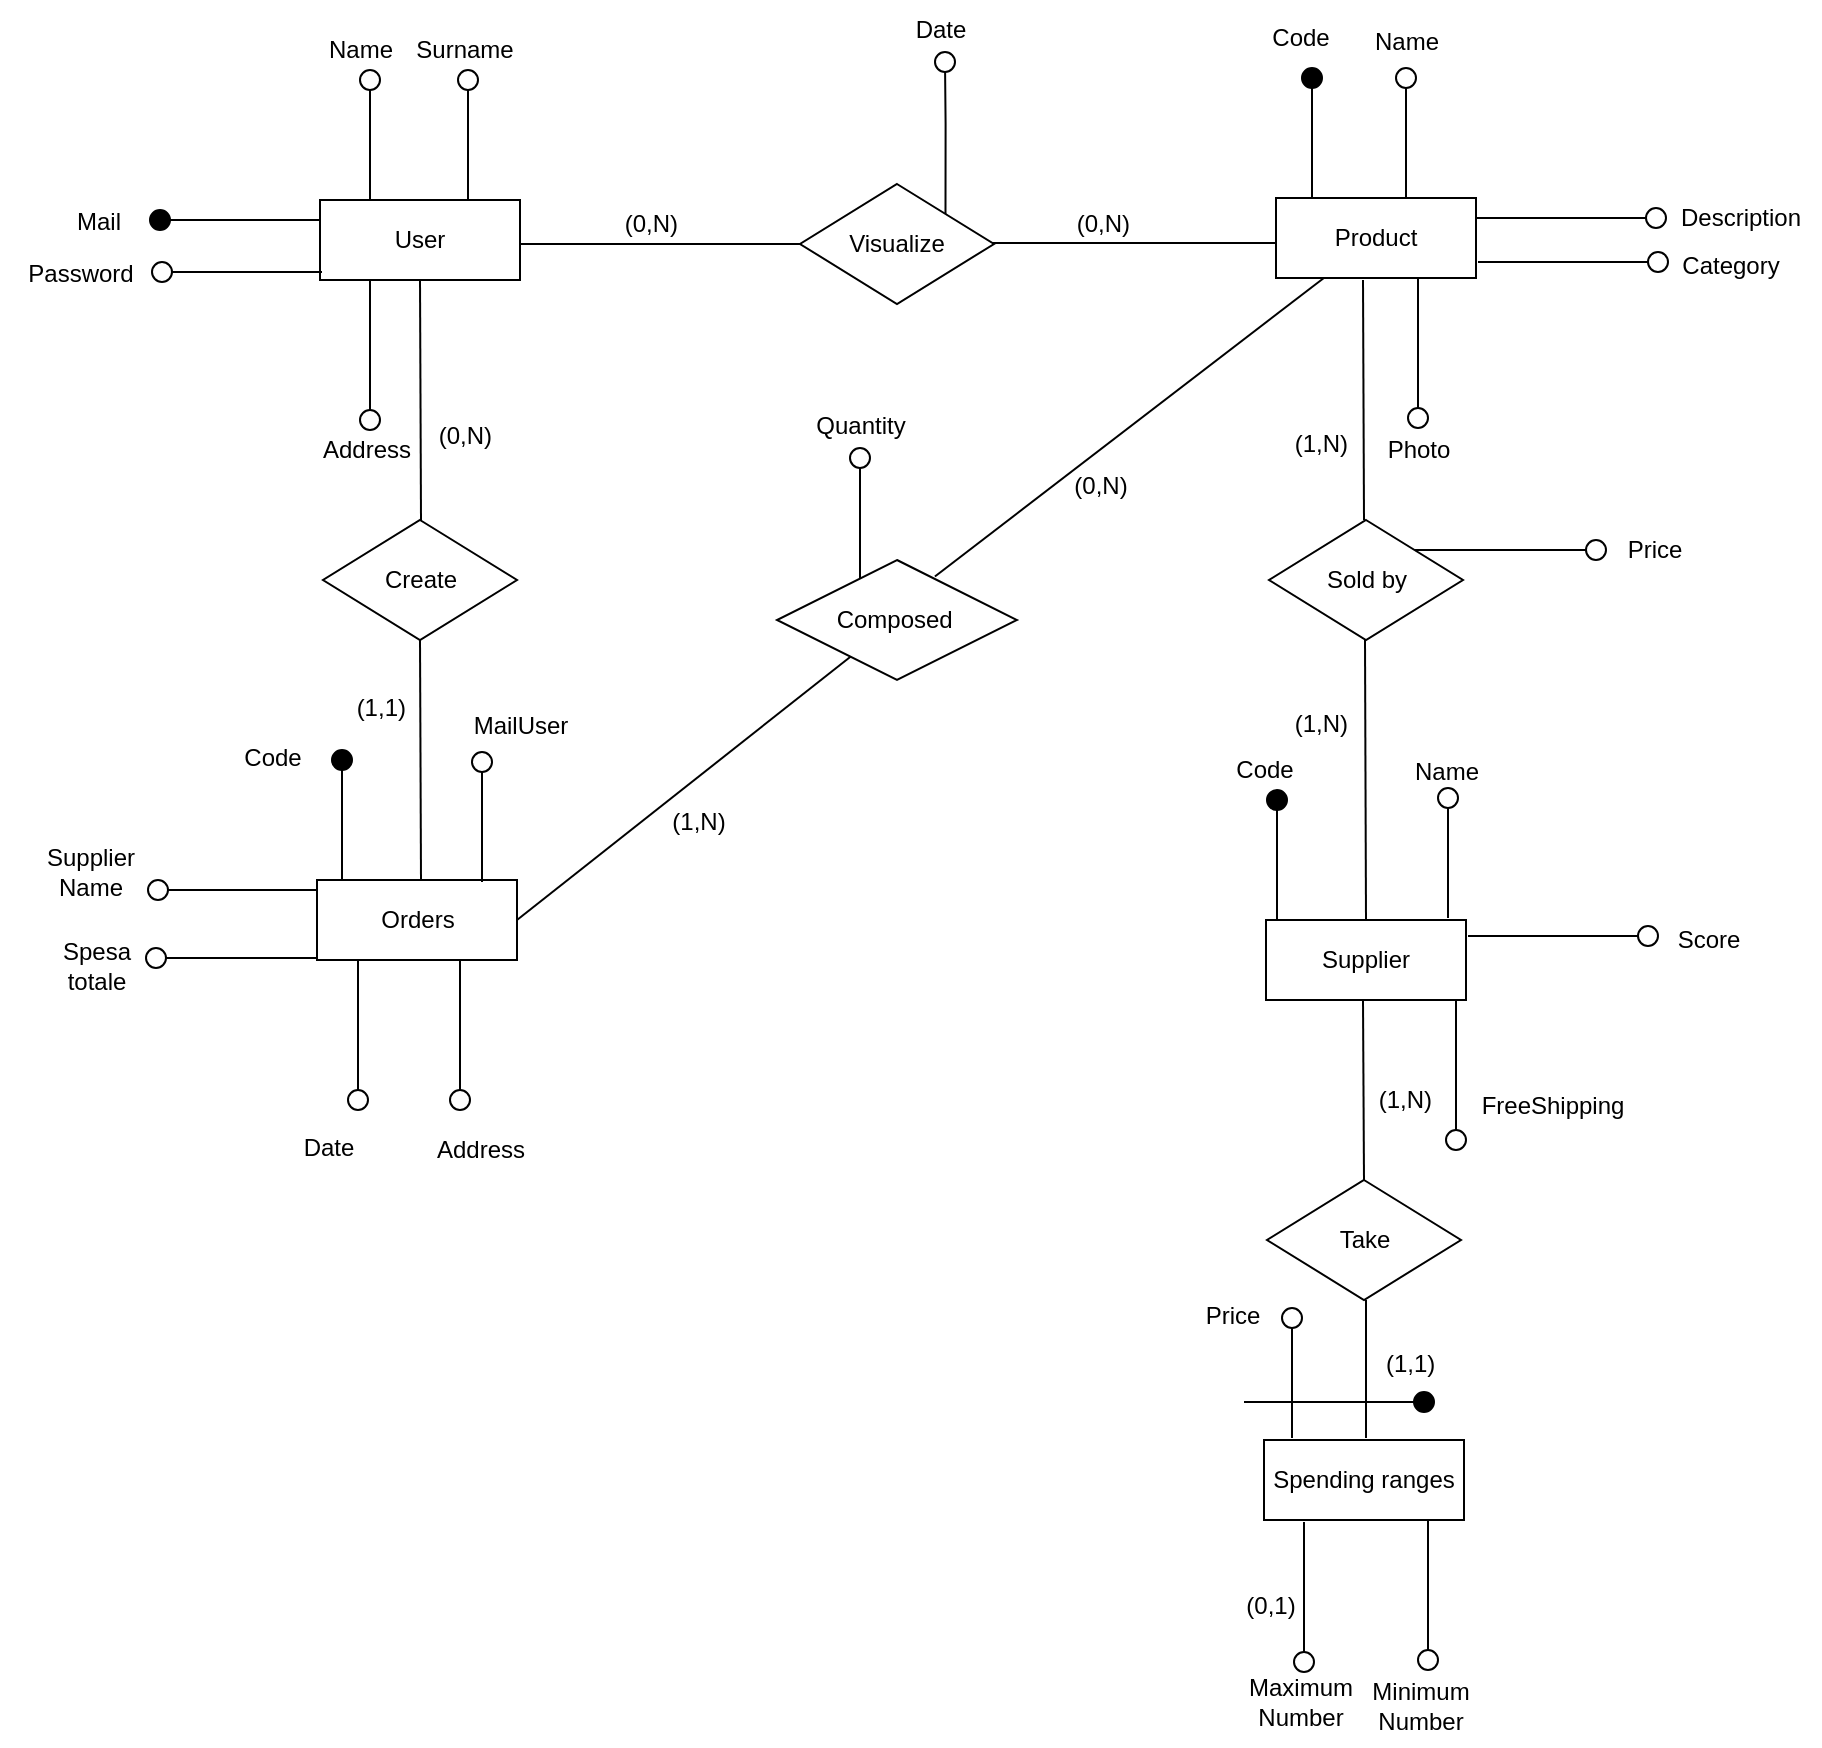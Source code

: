 <mxfile version="21.6.2" type="device">
  <diagram name="Pagina-1" id="zqnnbeS3VIEL0A12_Vb1">
    <mxGraphModel dx="1877" dy="577" grid="1" gridSize="10" guides="1" tooltips="1" connect="1" arrows="1" fold="1" page="1" pageScale="1" pageWidth="827" pageHeight="1169" math="0" shadow="0">
      <root>
        <mxCell id="0" />
        <mxCell id="1" parent="0" />
        <mxCell id="BwX1vq0lGWTnCHXV-Kp8-11" style="edgeStyle=orthogonalEdgeStyle;rounded=0;orthogonalLoop=1;jettySize=auto;html=1;exitX=0.25;exitY=0;exitDx=0;exitDy=0;endArrow=oval;endFill=0;endSize=10;" parent="1" source="BwX1vq0lGWTnCHXV-Kp8-9" edge="1">
          <mxGeometry relative="1" as="geometry">
            <mxPoint x="155" y="100" as="targetPoint" />
          </mxGeometry>
        </mxCell>
        <mxCell id="BwX1vq0lGWTnCHXV-Kp8-23" style="edgeStyle=orthogonalEdgeStyle;rounded=0;orthogonalLoop=1;jettySize=auto;html=1;exitX=0;exitY=0.25;exitDx=0;exitDy=0;endArrow=oval;endFill=1;endSize=10;" parent="1" source="BwX1vq0lGWTnCHXV-Kp8-9" edge="1">
          <mxGeometry relative="1" as="geometry">
            <mxPoint x="50" y="170" as="targetPoint" />
          </mxGeometry>
        </mxCell>
        <mxCell id="BwX1vq0lGWTnCHXV-Kp8-31" style="edgeStyle=orthogonalEdgeStyle;rounded=0;orthogonalLoop=1;jettySize=auto;html=1;exitX=0.25;exitY=1;exitDx=0;exitDy=0;endArrow=oval;endFill=0;endSize=10;" parent="1" source="BwX1vq0lGWTnCHXV-Kp8-9" edge="1">
          <mxGeometry relative="1" as="geometry">
            <mxPoint x="155" y="270" as="targetPoint" />
          </mxGeometry>
        </mxCell>
        <mxCell id="BwX1vq0lGWTnCHXV-Kp8-9" value="User" style="whiteSpace=wrap;html=1;align=center;" parent="1" vertex="1">
          <mxGeometry x="130" y="160" width="100" height="40" as="geometry" />
        </mxCell>
        <mxCell id="BwX1vq0lGWTnCHXV-Kp8-12" value="Name" style="text;html=1;align=center;verticalAlign=middle;resizable=0;points=[];autosize=1;strokeColor=none;fillColor=none;" parent="1" vertex="1">
          <mxGeometry x="120" y="70" width="60" height="30" as="geometry" />
        </mxCell>
        <mxCell id="BwX1vq0lGWTnCHXV-Kp8-19" style="edgeStyle=orthogonalEdgeStyle;rounded=0;orthogonalLoop=1;jettySize=auto;html=1;exitX=0.25;exitY=0;exitDx=0;exitDy=0;endArrow=oval;endFill=0;endSize=10;" parent="1" edge="1">
          <mxGeometry relative="1" as="geometry">
            <mxPoint x="204" y="160" as="sourcePoint" />
            <mxPoint x="204" y="100" as="targetPoint" />
          </mxGeometry>
        </mxCell>
        <mxCell id="BwX1vq0lGWTnCHXV-Kp8-20" value="Surname" style="text;html=1;align=center;verticalAlign=middle;resizable=0;points=[];autosize=1;strokeColor=none;fillColor=none;" parent="1" vertex="1">
          <mxGeometry x="167" y="70" width="70" height="30" as="geometry" />
        </mxCell>
        <mxCell id="BwX1vq0lGWTnCHXV-Kp8-24" style="edgeStyle=orthogonalEdgeStyle;rounded=0;orthogonalLoop=1;jettySize=auto;html=1;exitX=0;exitY=0.25;exitDx=0;exitDy=0;endArrow=oval;endFill=0;endSize=10;" parent="1" edge="1">
          <mxGeometry relative="1" as="geometry">
            <mxPoint x="131" y="196" as="sourcePoint" />
            <mxPoint x="51" y="196" as="targetPoint" />
          </mxGeometry>
        </mxCell>
        <mxCell id="BwX1vq0lGWTnCHXV-Kp8-25" value="Mail" style="text;html=1;align=center;verticalAlign=middle;resizable=0;points=[];autosize=1;strokeColor=none;fillColor=none;" parent="1" vertex="1">
          <mxGeometry x="-6" y="156" width="50" height="30" as="geometry" />
        </mxCell>
        <mxCell id="BwX1vq0lGWTnCHXV-Kp8-26" value="Password" style="text;html=1;align=center;verticalAlign=middle;resizable=0;points=[];autosize=1;strokeColor=none;fillColor=none;" parent="1" vertex="1">
          <mxGeometry x="-30" y="182" width="80" height="30" as="geometry" />
        </mxCell>
        <mxCell id="BwX1vq0lGWTnCHXV-Kp8-32" value="Address" style="text;html=1;align=center;verticalAlign=middle;resizable=0;points=[];autosize=1;strokeColor=none;fillColor=none;" parent="1" vertex="1">
          <mxGeometry x="118" y="270" width="70" height="30" as="geometry" />
        </mxCell>
        <mxCell id="BwX1vq0lGWTnCHXV-Kp8-40" style="edgeStyle=orthogonalEdgeStyle;rounded=0;orthogonalLoop=1;jettySize=auto;html=1;exitX=1;exitY=0.25;exitDx=0;exitDy=0;endSize=10;endArrow=oval;endFill=0;" parent="1" source="BwX1vq0lGWTnCHXV-Kp8-33" edge="1">
          <mxGeometry relative="1" as="geometry">
            <mxPoint x="798" y="169" as="targetPoint" />
          </mxGeometry>
        </mxCell>
        <mxCell id="BwX1vq0lGWTnCHXV-Kp8-33" value="Product" style="whiteSpace=wrap;html=1;align=center;" parent="1" vertex="1">
          <mxGeometry x="608" y="159" width="100" height="40" as="geometry" />
        </mxCell>
        <mxCell id="BwX1vq0lGWTnCHXV-Kp8-35" style="edgeStyle=orthogonalEdgeStyle;rounded=0;orthogonalLoop=1;jettySize=auto;html=1;exitX=0.25;exitY=0;exitDx=0;exitDy=0;endArrow=oval;endFill=1;endSize=10;" parent="1" edge="1">
          <mxGeometry relative="1" as="geometry">
            <mxPoint x="626" y="159" as="sourcePoint" />
            <mxPoint x="626" y="99" as="targetPoint" />
          </mxGeometry>
        </mxCell>
        <mxCell id="BwX1vq0lGWTnCHXV-Kp8-36" value="Code" style="text;html=1;align=center;verticalAlign=middle;resizable=0;points=[];autosize=1;strokeColor=none;fillColor=none;" parent="1" vertex="1">
          <mxGeometry x="595" y="64" width="50" height="30" as="geometry" />
        </mxCell>
        <mxCell id="BwX1vq0lGWTnCHXV-Kp8-37" style="edgeStyle=orthogonalEdgeStyle;rounded=0;orthogonalLoop=1;jettySize=auto;html=1;exitX=0.25;exitY=0;exitDx=0;exitDy=0;endArrow=oval;endFill=0;endSize=10;" parent="1" edge="1">
          <mxGeometry relative="1" as="geometry">
            <mxPoint x="673" y="159" as="sourcePoint" />
            <mxPoint x="673" y="99" as="targetPoint" />
          </mxGeometry>
        </mxCell>
        <mxCell id="BwX1vq0lGWTnCHXV-Kp8-38" value="Name" style="text;html=1;align=center;verticalAlign=middle;resizable=0;points=[];autosize=1;strokeColor=none;fillColor=none;" parent="1" vertex="1">
          <mxGeometry x="643" y="66" width="60" height="30" as="geometry" />
        </mxCell>
        <mxCell id="BwX1vq0lGWTnCHXV-Kp8-41" value="Description" style="text;html=1;align=center;verticalAlign=middle;resizable=0;points=[];autosize=1;strokeColor=none;fillColor=none;" parent="1" vertex="1">
          <mxGeometry x="800" y="154" width="80" height="30" as="geometry" />
        </mxCell>
        <mxCell id="BwX1vq0lGWTnCHXV-Kp8-42" style="edgeStyle=orthogonalEdgeStyle;rounded=0;orthogonalLoop=1;jettySize=auto;html=1;exitX=1;exitY=0.25;exitDx=0;exitDy=0;endSize=10;endArrow=oval;endFill=0;" parent="1" edge="1">
          <mxGeometry relative="1" as="geometry">
            <mxPoint x="709" y="191" as="sourcePoint" />
            <mxPoint x="799" y="191" as="targetPoint" />
          </mxGeometry>
        </mxCell>
        <mxCell id="BwX1vq0lGWTnCHXV-Kp8-43" value="Category" style="text;html=1;align=center;verticalAlign=middle;resizable=0;points=[];autosize=1;strokeColor=none;fillColor=none;" parent="1" vertex="1">
          <mxGeometry x="800" y="178" width="70" height="30" as="geometry" />
        </mxCell>
        <mxCell id="BwX1vq0lGWTnCHXV-Kp8-44" style="edgeStyle=orthogonalEdgeStyle;rounded=0;orthogonalLoop=1;jettySize=auto;html=1;exitX=0.25;exitY=1;exitDx=0;exitDy=0;endArrow=oval;endFill=0;endSize=10;" parent="1" edge="1">
          <mxGeometry relative="1" as="geometry">
            <mxPoint x="679" y="199" as="sourcePoint" />
            <mxPoint x="679" y="269" as="targetPoint" />
          </mxGeometry>
        </mxCell>
        <mxCell id="BwX1vq0lGWTnCHXV-Kp8-45" value="Photo" style="text;html=1;align=center;verticalAlign=middle;resizable=0;points=[];autosize=1;strokeColor=none;fillColor=none;" parent="1" vertex="1">
          <mxGeometry x="654" y="270" width="50" height="30" as="geometry" />
        </mxCell>
        <mxCell id="BwX1vq0lGWTnCHXV-Kp8-46" value="Supplier" style="whiteSpace=wrap;html=1;align=center;" parent="1" vertex="1">
          <mxGeometry x="603" y="520" width="100" height="40" as="geometry" />
        </mxCell>
        <mxCell id="BwX1vq0lGWTnCHXV-Kp8-47" style="edgeStyle=orthogonalEdgeStyle;rounded=0;orthogonalLoop=1;jettySize=auto;html=1;exitX=0.25;exitY=0;exitDx=0;exitDy=0;endArrow=oval;endFill=1;endSize=10;" parent="1" edge="1">
          <mxGeometry relative="1" as="geometry">
            <mxPoint x="608.5" y="520" as="sourcePoint" />
            <mxPoint x="608.5" y="460" as="targetPoint" />
          </mxGeometry>
        </mxCell>
        <mxCell id="BwX1vq0lGWTnCHXV-Kp8-48" value="Code" style="text;html=1;align=center;verticalAlign=middle;resizable=0;points=[];autosize=1;strokeColor=none;fillColor=none;" parent="1" vertex="1">
          <mxGeometry x="577" y="430" width="50" height="30" as="geometry" />
        </mxCell>
        <mxCell id="BwX1vq0lGWTnCHXV-Kp8-50" style="edgeStyle=orthogonalEdgeStyle;rounded=0;orthogonalLoop=1;jettySize=auto;html=1;exitX=0.25;exitY=0;exitDx=0;exitDy=0;endArrow=oval;endFill=0;endSize=10;" parent="1" edge="1">
          <mxGeometry relative="1" as="geometry">
            <mxPoint x="694" y="519" as="sourcePoint" />
            <mxPoint x="694" y="459" as="targetPoint" />
          </mxGeometry>
        </mxCell>
        <mxCell id="BwX1vq0lGWTnCHXV-Kp8-51" value="Name" style="text;html=1;align=center;verticalAlign=middle;resizable=0;points=[];autosize=1;strokeColor=none;fillColor=none;" parent="1" vertex="1">
          <mxGeometry x="663" y="431" width="60" height="30" as="geometry" />
        </mxCell>
        <mxCell id="BwX1vq0lGWTnCHXV-Kp8-52" style="edgeStyle=orthogonalEdgeStyle;rounded=0;orthogonalLoop=1;jettySize=auto;html=1;exitX=1;exitY=0.25;exitDx=0;exitDy=0;endSize=10;endArrow=oval;endFill=0;" parent="1" edge="1">
          <mxGeometry relative="1" as="geometry">
            <mxPoint x="704" y="528" as="sourcePoint" />
            <mxPoint x="794" y="528" as="targetPoint" />
          </mxGeometry>
        </mxCell>
        <mxCell id="BwX1vq0lGWTnCHXV-Kp8-53" value="Score" style="text;html=1;align=center;verticalAlign=middle;resizable=0;points=[];autosize=1;strokeColor=none;fillColor=none;" parent="1" vertex="1">
          <mxGeometry x="799" y="515" width="50" height="30" as="geometry" />
        </mxCell>
        <mxCell id="BwX1vq0lGWTnCHXV-Kp8-54" value="Spending ranges" style="whiteSpace=wrap;html=1;align=center;" parent="1" vertex="1">
          <mxGeometry x="602" y="780" width="100" height="40" as="geometry" />
        </mxCell>
        <mxCell id="BwX1vq0lGWTnCHXV-Kp8-57" value="Take" style="shape=rhombus;perimeter=rhombusPerimeter;whiteSpace=wrap;html=1;align=center;" parent="1" vertex="1">
          <mxGeometry x="603.5" y="650" width="97" height="60" as="geometry" />
        </mxCell>
        <mxCell id="BwX1vq0lGWTnCHXV-Kp8-58" value="" style="endArrow=none;html=1;rounded=0;exitX=0.5;exitY=0;exitDx=0;exitDy=0;" parent="1" source="BwX1vq0lGWTnCHXV-Kp8-57" edge="1">
          <mxGeometry relative="1" as="geometry">
            <mxPoint x="650" y="650" as="sourcePoint" />
            <mxPoint x="651.5" y="560" as="targetPoint" />
            <Array as="points" />
          </mxGeometry>
        </mxCell>
        <mxCell id="BwX1vq0lGWTnCHXV-Kp8-60" value="(1,N)" style="resizable=0;html=1;whiteSpace=wrap;align=right;verticalAlign=bottom;" parent="BwX1vq0lGWTnCHXV-Kp8-58" connectable="0" vertex="1">
          <mxGeometry x="1" relative="1" as="geometry">
            <mxPoint x="36" y="58" as="offset" />
          </mxGeometry>
        </mxCell>
        <mxCell id="BwX1vq0lGWTnCHXV-Kp8-62" value="" style="endArrow=none;html=1;rounded=0;exitX=0.5;exitY=0;exitDx=0;exitDy=0;" parent="1" edge="1">
          <mxGeometry relative="1" as="geometry">
            <mxPoint x="653" y="779" as="sourcePoint" />
            <mxPoint x="653" y="710" as="targetPoint" />
            <Array as="points" />
          </mxGeometry>
        </mxCell>
        <mxCell id="BwX1vq0lGWTnCHXV-Kp8-63" value="(1,1)" style="resizable=0;html=1;whiteSpace=wrap;align=left;verticalAlign=bottom;" parent="BwX1vq0lGWTnCHXV-Kp8-62" connectable="0" vertex="1">
          <mxGeometry x="-1" relative="1" as="geometry">
            <mxPoint x="8" y="-29" as="offset" />
          </mxGeometry>
        </mxCell>
        <mxCell id="BwX1vq0lGWTnCHXV-Kp8-65" style="edgeStyle=orthogonalEdgeStyle;rounded=0;orthogonalLoop=1;jettySize=auto;html=1;exitX=0.25;exitY=0;exitDx=0;exitDy=0;endArrow=oval;endFill=0;endSize=10;" parent="1" edge="1">
          <mxGeometry relative="1" as="geometry">
            <mxPoint x="616" y="779" as="sourcePoint" />
            <mxPoint x="616" y="719" as="targetPoint" />
          </mxGeometry>
        </mxCell>
        <mxCell id="BwX1vq0lGWTnCHXV-Kp8-66" value="Price" style="text;html=1;align=center;verticalAlign=middle;resizable=0;points=[];autosize=1;strokeColor=none;fillColor=none;" parent="1" vertex="1">
          <mxGeometry x="561" y="703" width="50" height="30" as="geometry" />
        </mxCell>
        <mxCell id="BwX1vq0lGWTnCHXV-Kp8-67" style="edgeStyle=orthogonalEdgeStyle;rounded=0;orthogonalLoop=1;jettySize=auto;html=1;exitX=1;exitY=0.25;exitDx=0;exitDy=0;endSize=10;endArrow=oval;endFill=1;" parent="1" edge="1">
          <mxGeometry relative="1" as="geometry">
            <mxPoint x="592" y="761" as="sourcePoint" />
            <mxPoint x="682" y="761" as="targetPoint" />
          </mxGeometry>
        </mxCell>
        <mxCell id="BwX1vq0lGWTnCHXV-Kp8-68" style="edgeStyle=orthogonalEdgeStyle;rounded=0;orthogonalLoop=1;jettySize=auto;html=1;exitX=0.25;exitY=1;exitDx=0;exitDy=0;endArrow=oval;endFill=0;endSize=10;" parent="1" edge="1">
          <mxGeometry relative="1" as="geometry">
            <mxPoint x="684" y="820" as="sourcePoint" />
            <mxPoint x="684" y="890" as="targetPoint" />
          </mxGeometry>
        </mxCell>
        <mxCell id="BwX1vq0lGWTnCHXV-Kp8-69" value="Minimum&lt;br&gt;Number" style="text;html=1;align=center;verticalAlign=middle;resizable=0;points=[];autosize=1;strokeColor=none;fillColor=none;" parent="1" vertex="1">
          <mxGeometry x="645" y="893" width="70" height="40" as="geometry" />
        </mxCell>
        <mxCell id="BwX1vq0lGWTnCHXV-Kp8-70" style="edgeStyle=orthogonalEdgeStyle;rounded=0;orthogonalLoop=1;jettySize=auto;html=1;exitX=0.25;exitY=1;exitDx=0;exitDy=0;endArrow=oval;endFill=0;endSize=10;" parent="1" edge="1">
          <mxGeometry relative="1" as="geometry">
            <mxPoint x="622" y="821" as="sourcePoint" />
            <mxPoint x="622" y="891" as="targetPoint" />
          </mxGeometry>
        </mxCell>
        <mxCell id="BwX1vq0lGWTnCHXV-Kp8-71" value="Maximum&lt;br&gt;Number" style="text;html=1;align=center;verticalAlign=middle;resizable=0;points=[];autosize=1;strokeColor=none;fillColor=none;" parent="1" vertex="1">
          <mxGeometry x="580" y="891" width="80" height="40" as="geometry" />
        </mxCell>
        <mxCell id="BwX1vq0lGWTnCHXV-Kp8-72" value="(0,1)" style="text;html=1;align=center;verticalAlign=middle;resizable=0;points=[];autosize=1;strokeColor=none;fillColor=none;" parent="1" vertex="1">
          <mxGeometry x="580" y="848" width="50" height="30" as="geometry" />
        </mxCell>
        <mxCell id="BwX1vq0lGWTnCHXV-Kp8-73" value="" style="endArrow=none;html=1;rounded=0;" parent="1" edge="1">
          <mxGeometry relative="1" as="geometry">
            <mxPoint x="652" y="320" as="sourcePoint" />
            <mxPoint x="651.5" y="200" as="targetPoint" />
            <Array as="points" />
          </mxGeometry>
        </mxCell>
        <mxCell id="BwX1vq0lGWTnCHXV-Kp8-74" value="(1,N)" style="resizable=0;html=1;whiteSpace=wrap;align=right;verticalAlign=bottom;" parent="BwX1vq0lGWTnCHXV-Kp8-73" connectable="0" vertex="1">
          <mxGeometry x="1" relative="1" as="geometry">
            <mxPoint x="-6" y="90" as="offset" />
          </mxGeometry>
        </mxCell>
        <mxCell id="nYKgVuAD7oTnmm85EfK3-2" style="edgeStyle=orthogonalEdgeStyle;rounded=0;orthogonalLoop=1;jettySize=auto;html=1;exitX=1;exitY=0;exitDx=0;exitDy=0;endSize=10;endArrow=oval;endFill=0;" parent="1" source="BwX1vq0lGWTnCHXV-Kp8-75" edge="1">
          <mxGeometry relative="1" as="geometry">
            <mxPoint x="768" y="335" as="targetPoint" />
          </mxGeometry>
        </mxCell>
        <mxCell id="BwX1vq0lGWTnCHXV-Kp8-75" value="Sold by" style="shape=rhombus;perimeter=rhombusPerimeter;whiteSpace=wrap;html=1;align=center;" parent="1" vertex="1">
          <mxGeometry x="604.5" y="320" width="97" height="60" as="geometry" />
        </mxCell>
        <mxCell id="BwX1vq0lGWTnCHXV-Kp8-76" value="" style="endArrow=none;html=1;rounded=0;exitX=0.5;exitY=0;exitDx=0;exitDy=0;" parent="1" source="BwX1vq0lGWTnCHXV-Kp8-46" edge="1">
          <mxGeometry relative="1" as="geometry">
            <mxPoint x="653" y="500" as="sourcePoint" />
            <mxPoint x="652.5" y="380" as="targetPoint" />
            <Array as="points" />
          </mxGeometry>
        </mxCell>
        <mxCell id="BwX1vq0lGWTnCHXV-Kp8-77" value="(1,N)" style="resizable=0;html=1;whiteSpace=wrap;align=right;verticalAlign=bottom;" parent="BwX1vq0lGWTnCHXV-Kp8-76" connectable="0" vertex="1">
          <mxGeometry x="1" relative="1" as="geometry">
            <mxPoint x="-7" y="50" as="offset" />
          </mxGeometry>
        </mxCell>
        <mxCell id="BwX1vq0lGWTnCHXV-Kp8-78" value="" style="endArrow=none;html=1;rounded=0;" parent="1" edge="1">
          <mxGeometry relative="1" as="geometry">
            <mxPoint x="230" y="182" as="sourcePoint" />
            <mxPoint x="390" y="182" as="targetPoint" />
          </mxGeometry>
        </mxCell>
        <mxCell id="BwX1vq0lGWTnCHXV-Kp8-79" value="(0,N)" style="resizable=0;html=1;whiteSpace=wrap;align=right;verticalAlign=bottom;" parent="BwX1vq0lGWTnCHXV-Kp8-78" connectable="0" vertex="1">
          <mxGeometry x="1" relative="1" as="geometry">
            <mxPoint x="-80" y="-2" as="offset" />
          </mxGeometry>
        </mxCell>
        <mxCell id="BwX1vq0lGWTnCHXV-Kp8-81" value="" style="endArrow=none;html=1;rounded=0;" parent="1" edge="1">
          <mxGeometry relative="1" as="geometry">
            <mxPoint x="448" y="181.5" as="sourcePoint" />
            <mxPoint x="608" y="181.5" as="targetPoint" />
          </mxGeometry>
        </mxCell>
        <mxCell id="BwX1vq0lGWTnCHXV-Kp8-82" value="(0,N)" style="resizable=0;html=1;whiteSpace=wrap;align=right;verticalAlign=bottom;" parent="BwX1vq0lGWTnCHXV-Kp8-81" connectable="0" vertex="1">
          <mxGeometry x="1" relative="1" as="geometry">
            <mxPoint x="-72" y="-1" as="offset" />
          </mxGeometry>
        </mxCell>
        <mxCell id="nYKgVuAD7oTnmm85EfK3-6" style="edgeStyle=orthogonalEdgeStyle;rounded=0;orthogonalLoop=1;jettySize=auto;html=1;exitX=1;exitY=0;exitDx=0;exitDy=0;endSize=10;endArrow=oval;endFill=0;" parent="1" source="BwX1vq0lGWTnCHXV-Kp8-83" edge="1">
          <mxGeometry relative="1" as="geometry">
            <mxPoint x="442.5" y="91" as="targetPoint" />
          </mxGeometry>
        </mxCell>
        <mxCell id="BwX1vq0lGWTnCHXV-Kp8-83" value="Visualize" style="shape=rhombus;perimeter=rhombusPerimeter;whiteSpace=wrap;html=1;align=center;" parent="1" vertex="1">
          <mxGeometry x="370" y="152" width="97" height="60" as="geometry" />
        </mxCell>
        <mxCell id="BwX1vq0lGWTnCHXV-Kp8-86" value="" style="endArrow=none;html=1;rounded=0;" parent="1" edge="1">
          <mxGeometry relative="1" as="geometry">
            <mxPoint x="180.5" y="320" as="sourcePoint" />
            <mxPoint x="180" y="200" as="targetPoint" />
            <Array as="points" />
          </mxGeometry>
        </mxCell>
        <mxCell id="BwX1vq0lGWTnCHXV-Kp8-87" value="(0,N)" style="resizable=0;html=1;whiteSpace=wrap;align=right;verticalAlign=bottom;" parent="BwX1vq0lGWTnCHXV-Kp8-86" connectable="0" vertex="1">
          <mxGeometry x="1" relative="1" as="geometry">
            <mxPoint x="37" y="86" as="offset" />
          </mxGeometry>
        </mxCell>
        <mxCell id="BwX1vq0lGWTnCHXV-Kp8-88" value="Create" style="shape=rhombus;perimeter=rhombusPerimeter;whiteSpace=wrap;html=1;align=center;" parent="1" vertex="1">
          <mxGeometry x="131.5" y="320" width="97" height="60" as="geometry" />
        </mxCell>
        <mxCell id="BwX1vq0lGWTnCHXV-Kp8-89" value="" style="endArrow=none;html=1;rounded=0;" parent="1" edge="1">
          <mxGeometry relative="1" as="geometry">
            <mxPoint x="180.5" y="500" as="sourcePoint" />
            <mxPoint x="180" y="380" as="targetPoint" />
            <Array as="points" />
          </mxGeometry>
        </mxCell>
        <mxCell id="BwX1vq0lGWTnCHXV-Kp8-90" value="(1,1)" style="resizable=0;html=1;whiteSpace=wrap;align=right;verticalAlign=bottom;" parent="BwX1vq0lGWTnCHXV-Kp8-89" connectable="0" vertex="1">
          <mxGeometry x="1" relative="1" as="geometry">
            <mxPoint x="-6" y="42" as="offset" />
          </mxGeometry>
        </mxCell>
        <mxCell id="BwX1vq0lGWTnCHXV-Kp8-91" value="Orders" style="whiteSpace=wrap;html=1;align=center;" parent="1" vertex="1">
          <mxGeometry x="128.5" y="500" width="100" height="40" as="geometry" />
        </mxCell>
        <mxCell id="BwX1vq0lGWTnCHXV-Kp8-92" style="edgeStyle=orthogonalEdgeStyle;rounded=0;orthogonalLoop=1;jettySize=auto;html=1;exitX=0.25;exitY=0;exitDx=0;exitDy=0;endArrow=oval;endFill=1;endSize=10;" parent="1" edge="1">
          <mxGeometry relative="1" as="geometry">
            <mxPoint x="141" y="500" as="sourcePoint" />
            <mxPoint x="141" y="440" as="targetPoint" />
          </mxGeometry>
        </mxCell>
        <mxCell id="BwX1vq0lGWTnCHXV-Kp8-93" value="Code" style="text;html=1;align=center;verticalAlign=middle;resizable=0;points=[];autosize=1;strokeColor=none;fillColor=none;" parent="1" vertex="1">
          <mxGeometry x="81" y="424" width="50" height="30" as="geometry" />
        </mxCell>
        <mxCell id="BwX1vq0lGWTnCHXV-Kp8-94" style="edgeStyle=orthogonalEdgeStyle;rounded=0;orthogonalLoop=1;jettySize=auto;html=1;exitX=0;exitY=0.25;exitDx=0;exitDy=0;endArrow=oval;endFill=0;endSize=10;" parent="1" edge="1">
          <mxGeometry relative="1" as="geometry">
            <mxPoint x="129" y="505" as="sourcePoint" />
            <mxPoint x="49" y="505" as="targetPoint" />
          </mxGeometry>
        </mxCell>
        <mxCell id="BwX1vq0lGWTnCHXV-Kp8-95" value="Supplier&lt;br&gt;Name" style="text;html=1;align=center;verticalAlign=middle;resizable=0;points=[];autosize=1;strokeColor=none;fillColor=none;" parent="1" vertex="1">
          <mxGeometry x="-20" y="476" width="70" height="40" as="geometry" />
        </mxCell>
        <mxCell id="BwX1vq0lGWTnCHXV-Kp8-98" style="edgeStyle=orthogonalEdgeStyle;rounded=0;orthogonalLoop=1;jettySize=auto;html=1;exitX=0;exitY=0.25;exitDx=0;exitDy=0;endArrow=oval;endFill=0;endSize=10;" parent="1" edge="1">
          <mxGeometry relative="1" as="geometry">
            <mxPoint x="128" y="539" as="sourcePoint" />
            <mxPoint x="48" y="539" as="targetPoint" />
          </mxGeometry>
        </mxCell>
        <mxCell id="BwX1vq0lGWTnCHXV-Kp8-99" value="Spesa&lt;br&gt;totale" style="text;html=1;align=center;verticalAlign=middle;resizable=0;points=[];autosize=1;strokeColor=none;fillColor=none;" parent="1" vertex="1">
          <mxGeometry x="-12" y="523" width="60" height="40" as="geometry" />
        </mxCell>
        <mxCell id="BwX1vq0lGWTnCHXV-Kp8-100" style="edgeStyle=orthogonalEdgeStyle;rounded=0;orthogonalLoop=1;jettySize=auto;html=1;exitX=0.25;exitY=1;exitDx=0;exitDy=0;endArrow=oval;endFill=0;endSize=10;" parent="1" edge="1">
          <mxGeometry relative="1" as="geometry">
            <mxPoint x="149" y="540" as="sourcePoint" />
            <mxPoint x="149" y="610" as="targetPoint" />
          </mxGeometry>
        </mxCell>
        <mxCell id="BwX1vq0lGWTnCHXV-Kp8-101" value="Date" style="text;html=1;align=center;verticalAlign=middle;resizable=0;points=[];autosize=1;strokeColor=none;fillColor=none;" parent="1" vertex="1">
          <mxGeometry x="109" y="619" width="50" height="30" as="geometry" />
        </mxCell>
        <mxCell id="BwX1vq0lGWTnCHXV-Kp8-102" style="edgeStyle=orthogonalEdgeStyle;rounded=0;orthogonalLoop=1;jettySize=auto;html=1;exitX=0.25;exitY=1;exitDx=0;exitDy=0;endArrow=oval;endFill=0;endSize=10;" parent="1" edge="1">
          <mxGeometry relative="1" as="geometry">
            <mxPoint x="200" y="540" as="sourcePoint" />
            <mxPoint x="200" y="610" as="targetPoint" />
          </mxGeometry>
        </mxCell>
        <mxCell id="BwX1vq0lGWTnCHXV-Kp8-103" value="Address" style="text;html=1;align=center;verticalAlign=middle;resizable=0;points=[];autosize=1;strokeColor=none;fillColor=none;" parent="1" vertex="1">
          <mxGeometry x="175" y="620" width="70" height="30" as="geometry" />
        </mxCell>
        <mxCell id="nYKgVuAD7oTnmm85EfK3-3" value="Price" style="text;html=1;align=center;verticalAlign=middle;resizable=0;points=[];autosize=1;strokeColor=none;fillColor=none;" parent="1" vertex="1">
          <mxGeometry x="772" y="320" width="50" height="30" as="geometry" />
        </mxCell>
        <mxCell id="nYKgVuAD7oTnmm85EfK3-7" value="Date" style="text;html=1;align=center;verticalAlign=middle;resizable=0;points=[];autosize=1;strokeColor=none;fillColor=none;" parent="1" vertex="1">
          <mxGeometry x="415" y="60" width="50" height="30" as="geometry" />
        </mxCell>
        <mxCell id="nYKgVuAD7oTnmm85EfK3-10" value="Composed&amp;nbsp;" style="shape=rhombus;perimeter=rhombusPerimeter;whiteSpace=wrap;html=1;align=center;" parent="1" vertex="1">
          <mxGeometry x="358.5" y="340" width="120" height="60" as="geometry" />
        </mxCell>
        <mxCell id="nYKgVuAD7oTnmm85EfK3-14" value="" style="endArrow=none;html=1;rounded=0;" parent="1" target="nYKgVuAD7oTnmm85EfK3-10" edge="1">
          <mxGeometry relative="1" as="geometry">
            <mxPoint x="228.5" y="520" as="sourcePoint" />
            <mxPoint x="388.5" y="520" as="targetPoint" />
          </mxGeometry>
        </mxCell>
        <mxCell id="nYKgVuAD7oTnmm85EfK3-15" value="" style="endArrow=none;html=1;rounded=0;exitX=0.658;exitY=0.137;exitDx=0;exitDy=0;exitPerimeter=0;" parent="1" source="nYKgVuAD7oTnmm85EfK3-10" target="BwX1vq0lGWTnCHXV-Kp8-33" edge="1">
          <mxGeometry relative="1" as="geometry">
            <mxPoint x="430" y="349" as="sourcePoint" />
            <mxPoint x="590" y="349" as="targetPoint" />
          </mxGeometry>
        </mxCell>
        <mxCell id="nYKgVuAD7oTnmm85EfK3-17" value="(1,N)" style="text;html=1;align=center;verticalAlign=middle;resizable=0;points=[];autosize=1;strokeColor=none;fillColor=none;" parent="1" vertex="1">
          <mxGeometry x="294" y="456" width="50" height="30" as="geometry" />
        </mxCell>
        <mxCell id="nYKgVuAD7oTnmm85EfK3-18" value="(0,N)" style="text;html=1;align=center;verticalAlign=middle;resizable=0;points=[];autosize=1;strokeColor=none;fillColor=none;" parent="1" vertex="1">
          <mxGeometry x="495" y="288" width="50" height="30" as="geometry" />
        </mxCell>
        <mxCell id="iOq-AdqKOAUPyNB92W1p-2" style="edgeStyle=orthogonalEdgeStyle;rounded=0;orthogonalLoop=1;jettySize=auto;html=1;exitX=0.25;exitY=0;exitDx=0;exitDy=0;endArrow=oval;endFill=0;endSize=10;" parent="1" edge="1">
          <mxGeometry relative="1" as="geometry">
            <mxPoint x="400" y="349" as="sourcePoint" />
            <mxPoint x="400" y="289" as="targetPoint" />
          </mxGeometry>
        </mxCell>
        <mxCell id="iOq-AdqKOAUPyNB92W1p-3" value="Quantity" style="text;html=1;align=center;verticalAlign=middle;resizable=0;points=[];autosize=1;strokeColor=none;fillColor=none;" parent="1" vertex="1">
          <mxGeometry x="365" y="258" width="70" height="30" as="geometry" />
        </mxCell>
        <mxCell id="iOq-AdqKOAUPyNB92W1p-4" style="edgeStyle=orthogonalEdgeStyle;rounded=0;orthogonalLoop=1;jettySize=auto;html=1;exitX=0.25;exitY=0;exitDx=0;exitDy=0;endArrow=oval;endFill=0;endSize=10;" parent="1" edge="1">
          <mxGeometry relative="1" as="geometry">
            <mxPoint x="211" y="501" as="sourcePoint" />
            <mxPoint x="211" y="441" as="targetPoint" />
          </mxGeometry>
        </mxCell>
        <mxCell id="iOq-AdqKOAUPyNB92W1p-5" value="MailUser" style="text;html=1;align=center;verticalAlign=middle;resizable=0;points=[];autosize=1;strokeColor=none;fillColor=none;" parent="1" vertex="1">
          <mxGeometry x="195" y="408" width="70" height="30" as="geometry" />
        </mxCell>
        <mxCell id="48mpxIvLGwaMqBzLLn5L-1" style="edgeStyle=orthogonalEdgeStyle;rounded=0;orthogonalLoop=1;jettySize=auto;html=1;exitX=0.25;exitY=1;exitDx=0;exitDy=0;endArrow=oval;endFill=0;endSize=10;" edge="1" parent="1">
          <mxGeometry relative="1" as="geometry">
            <mxPoint x="698" y="560" as="sourcePoint" />
            <mxPoint x="698" y="630" as="targetPoint" />
          </mxGeometry>
        </mxCell>
        <mxCell id="48mpxIvLGwaMqBzLLn5L-2" value="FreeShipping" style="text;html=1;align=center;verticalAlign=middle;resizable=0;points=[];autosize=1;strokeColor=none;fillColor=none;" vertex="1" parent="1">
          <mxGeometry x="700.5" y="598" width="90" height="30" as="geometry" />
        </mxCell>
      </root>
    </mxGraphModel>
  </diagram>
</mxfile>
